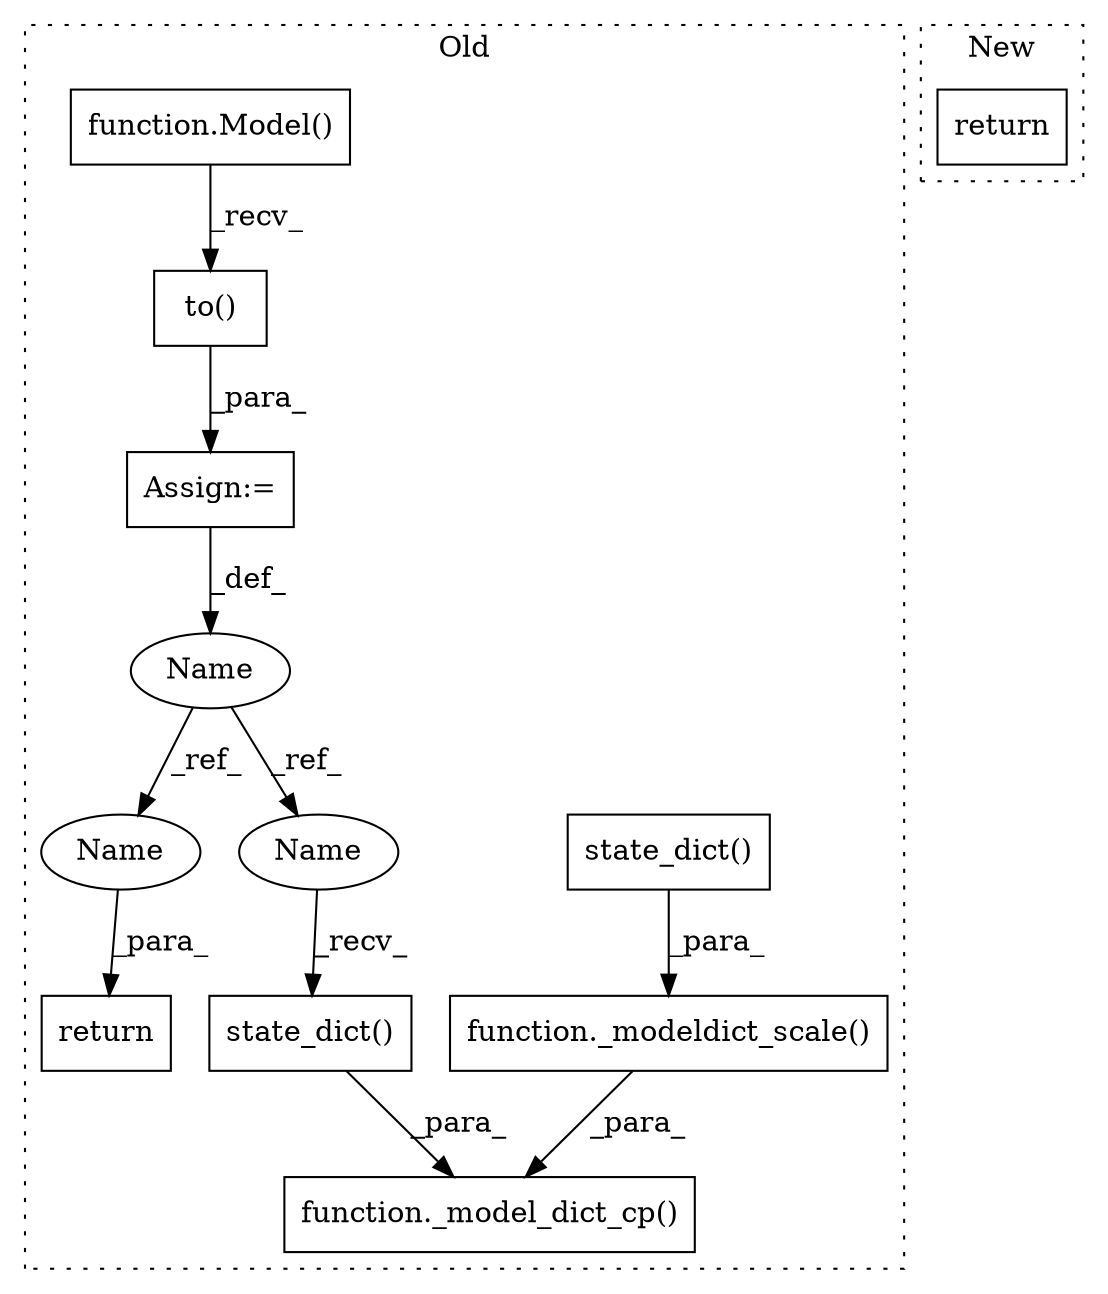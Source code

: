 digraph G {
subgraph cluster0 {
1 [label="function._model_dict_cp()" a="75" s="1547,1622" l="15,1" shape="box"];
3 [label="state_dict()" a="75" s="1562" l="16" shape="box"];
4 [label="Name" a="87" s="1514" l="3" shape="ellipse"];
5 [label="return" a="93" s="1632" l="7" shape="box"];
6 [label="state_dict()" a="75" s="1597" l="17" shape="box"];
7 [label="to()" a="75" s="1520,1537" l="11,1" shape="box"];
8 [label="function.Model()" a="75" s="1520" l="7" shape="box"];
9 [label="Assign:=" a="68" s="1517" l="3" shape="box"];
10 [label="function._modeldict_scale()" a="75" s="1580,1621" l="17,1" shape="box"];
11 [label="Name" a="87" s="1639" l="3" shape="ellipse"];
12 [label="Name" a="87" s="1562" l="3" shape="ellipse"];
label = "Old";
style="dotted";
}
subgraph cluster1 {
2 [label="return" a="93" s="1400" l="7" shape="box"];
label = "New";
style="dotted";
}
3 -> 1 [label="_para_"];
4 -> 12 [label="_ref_"];
4 -> 11 [label="_ref_"];
6 -> 10 [label="_para_"];
7 -> 9 [label="_para_"];
8 -> 7 [label="_recv_"];
9 -> 4 [label="_def_"];
10 -> 1 [label="_para_"];
11 -> 5 [label="_para_"];
12 -> 3 [label="_recv_"];
}